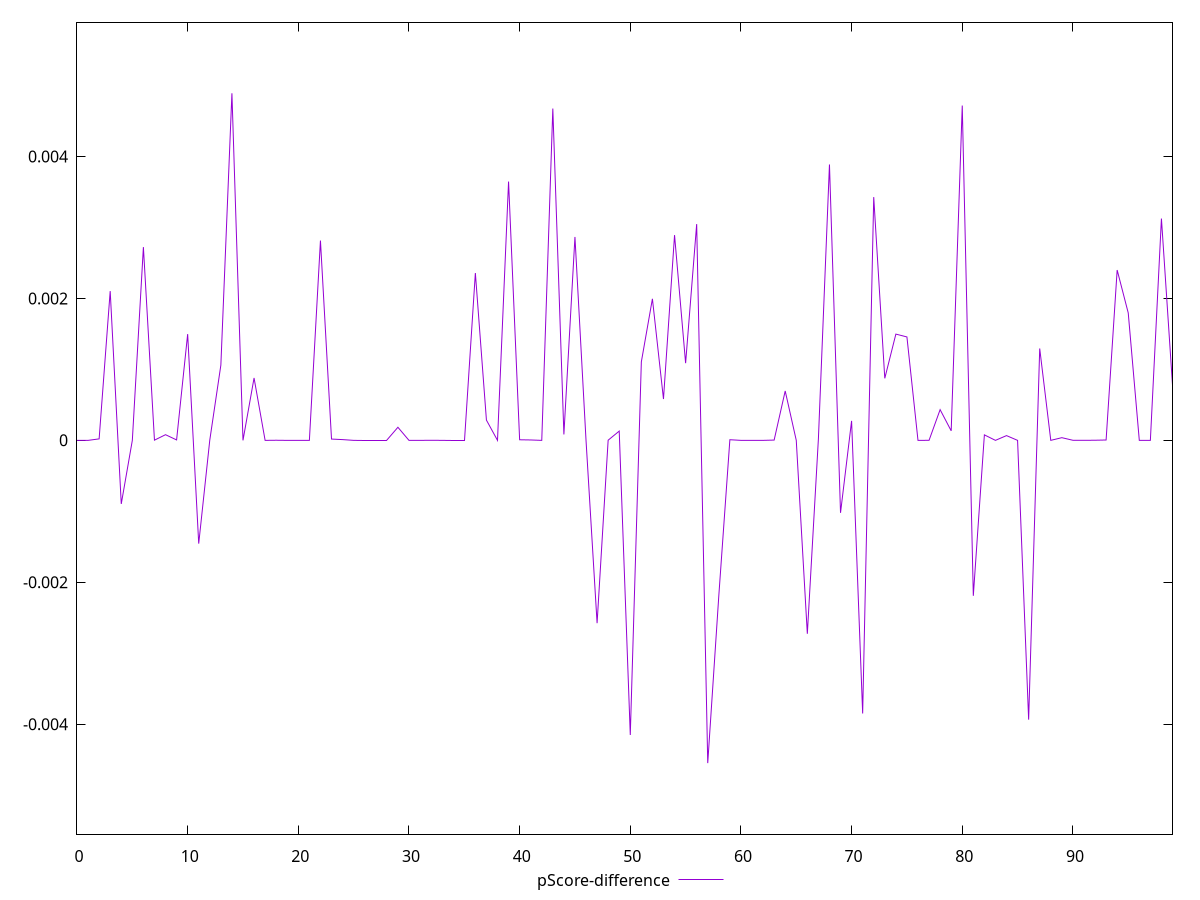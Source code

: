 reset

$pScoreDifference <<EOF
0 2.8341307473089827e-7
1 3.592913561112354e-8
2 0.000020996588641686298
3 0.002102504324772287
4 -0.0008952383389820295
5 1.892554096216692e-7
6 0.0027222788832063083
7 0.0000029640300986955026
8 0.0000799905796463607
9 0.000006212770341129659
10 0.0014967376162496604
11 -0.0014543721935164275
12 0.000004334375088954623
13 0.0010598212217663994
14 0.004888981309625756
15 4.251987650860656e-11
16 0.0008788261362673386
17 1.8304358029297418e-10
18 0.0000016032771233964738
19 1.5609064041299803e-10
20 1.9143179219582862e-7
21 2.381872477030811e-12
22 0.0028148258769979395
23 0.000018477480024148285
24 0.000010862013685830618
25 9.318105109734631e-8
26 4.53012072298975e-11
27 5.378899048391617e-9
28 1.1293488366703741e-10
29 0.0001844408682646903
30 1.632033380660758e-7
31 2.5240652901104e-9
32 0.000001327881142820786
33 1.1510343522758149e-7
34 9.91937681993349e-9
35 3.834989770190589e-9
36 0.002357254460735425
37 0.0002854894919806037
38 9.526758104616562e-8
39 0.003645949903210932
40 0.000008369104654959436
41 0.000005732039198735883
42 1.1648322528756694e-8
43 0.0046738828832099955
44 0.00008371955982244828
45 0.002865410694695425
46 8.931298010050881e-7
47 -0.002575184581921613
48 0.0000024414984825527064
49 0.00013071516553048168
50 -0.004149878858639202
51 0.0011061048208772517
52 0.001994040348852255
53 0.0005825791265508529
54 0.0028910569577498824
55 0.0010873431925794708
56 0.0030465953775974663
57 -0.004546464278081752
58 -0.002189524135544095
59 0.000009084185532026723
60 1.6136131497646033e-7
61 1.9811939577785154e-7
62 9.421827734668042e-8
63 0.000004165965520774861
64 0.0006960162551025162
65 1.4738538817171687e-7
66 -0.0027240479675713913
67 0.000020996588641686298
68 0.0038863447586292565
69 -0.0010208097720615754
70 0.00027462332662042677
71 -0.0038470912975015308
72 0.003426475597486156
73 0.0008738400073317783
74 0.0014967376162496604
75 0.0014569011001699383
76 2.523369279083809e-7
77 6.828310990525388e-7
78 0.00043272192198967607
79 0.0001343337113966503
80 0.004715967852558095
81 -0.0021895241355442616
82 0.00007760153196495478
83 1.331635226531347e-7
84 0.00006723183305584746
85 9.848943460788462e-8
86 -0.003934267274022685
87 0.0012939039367191405
88 2.705278028813929e-7
89 0.00003796116326382215
90 0.000001378705722587803
91 6.19827086489888e-7
92 0.0000019267291420099752
93 0.00000522000113512
94 0.00239930641501529
95 0.0017951344839103878
96 5.237772426891496e-7
97 8.456683742164017e-9
98 0.0031244216432196967
99 0.0007790127476030861
EOF

set key outside below
set xrange [0:99]
set yrange [-0.005546464278081752:0.005888981309625756]
set trange [-0.005546464278081752:0.005888981309625756]
set terminal svg size 640, 500 enhanced background rgb 'white'
set output "report_00015_2021-02-09T16-11-33.973Z/estimated-input-latency/samples/pages/pScore-difference/values.svg"

plot $pScoreDifference title "pScore-difference" with line

reset
